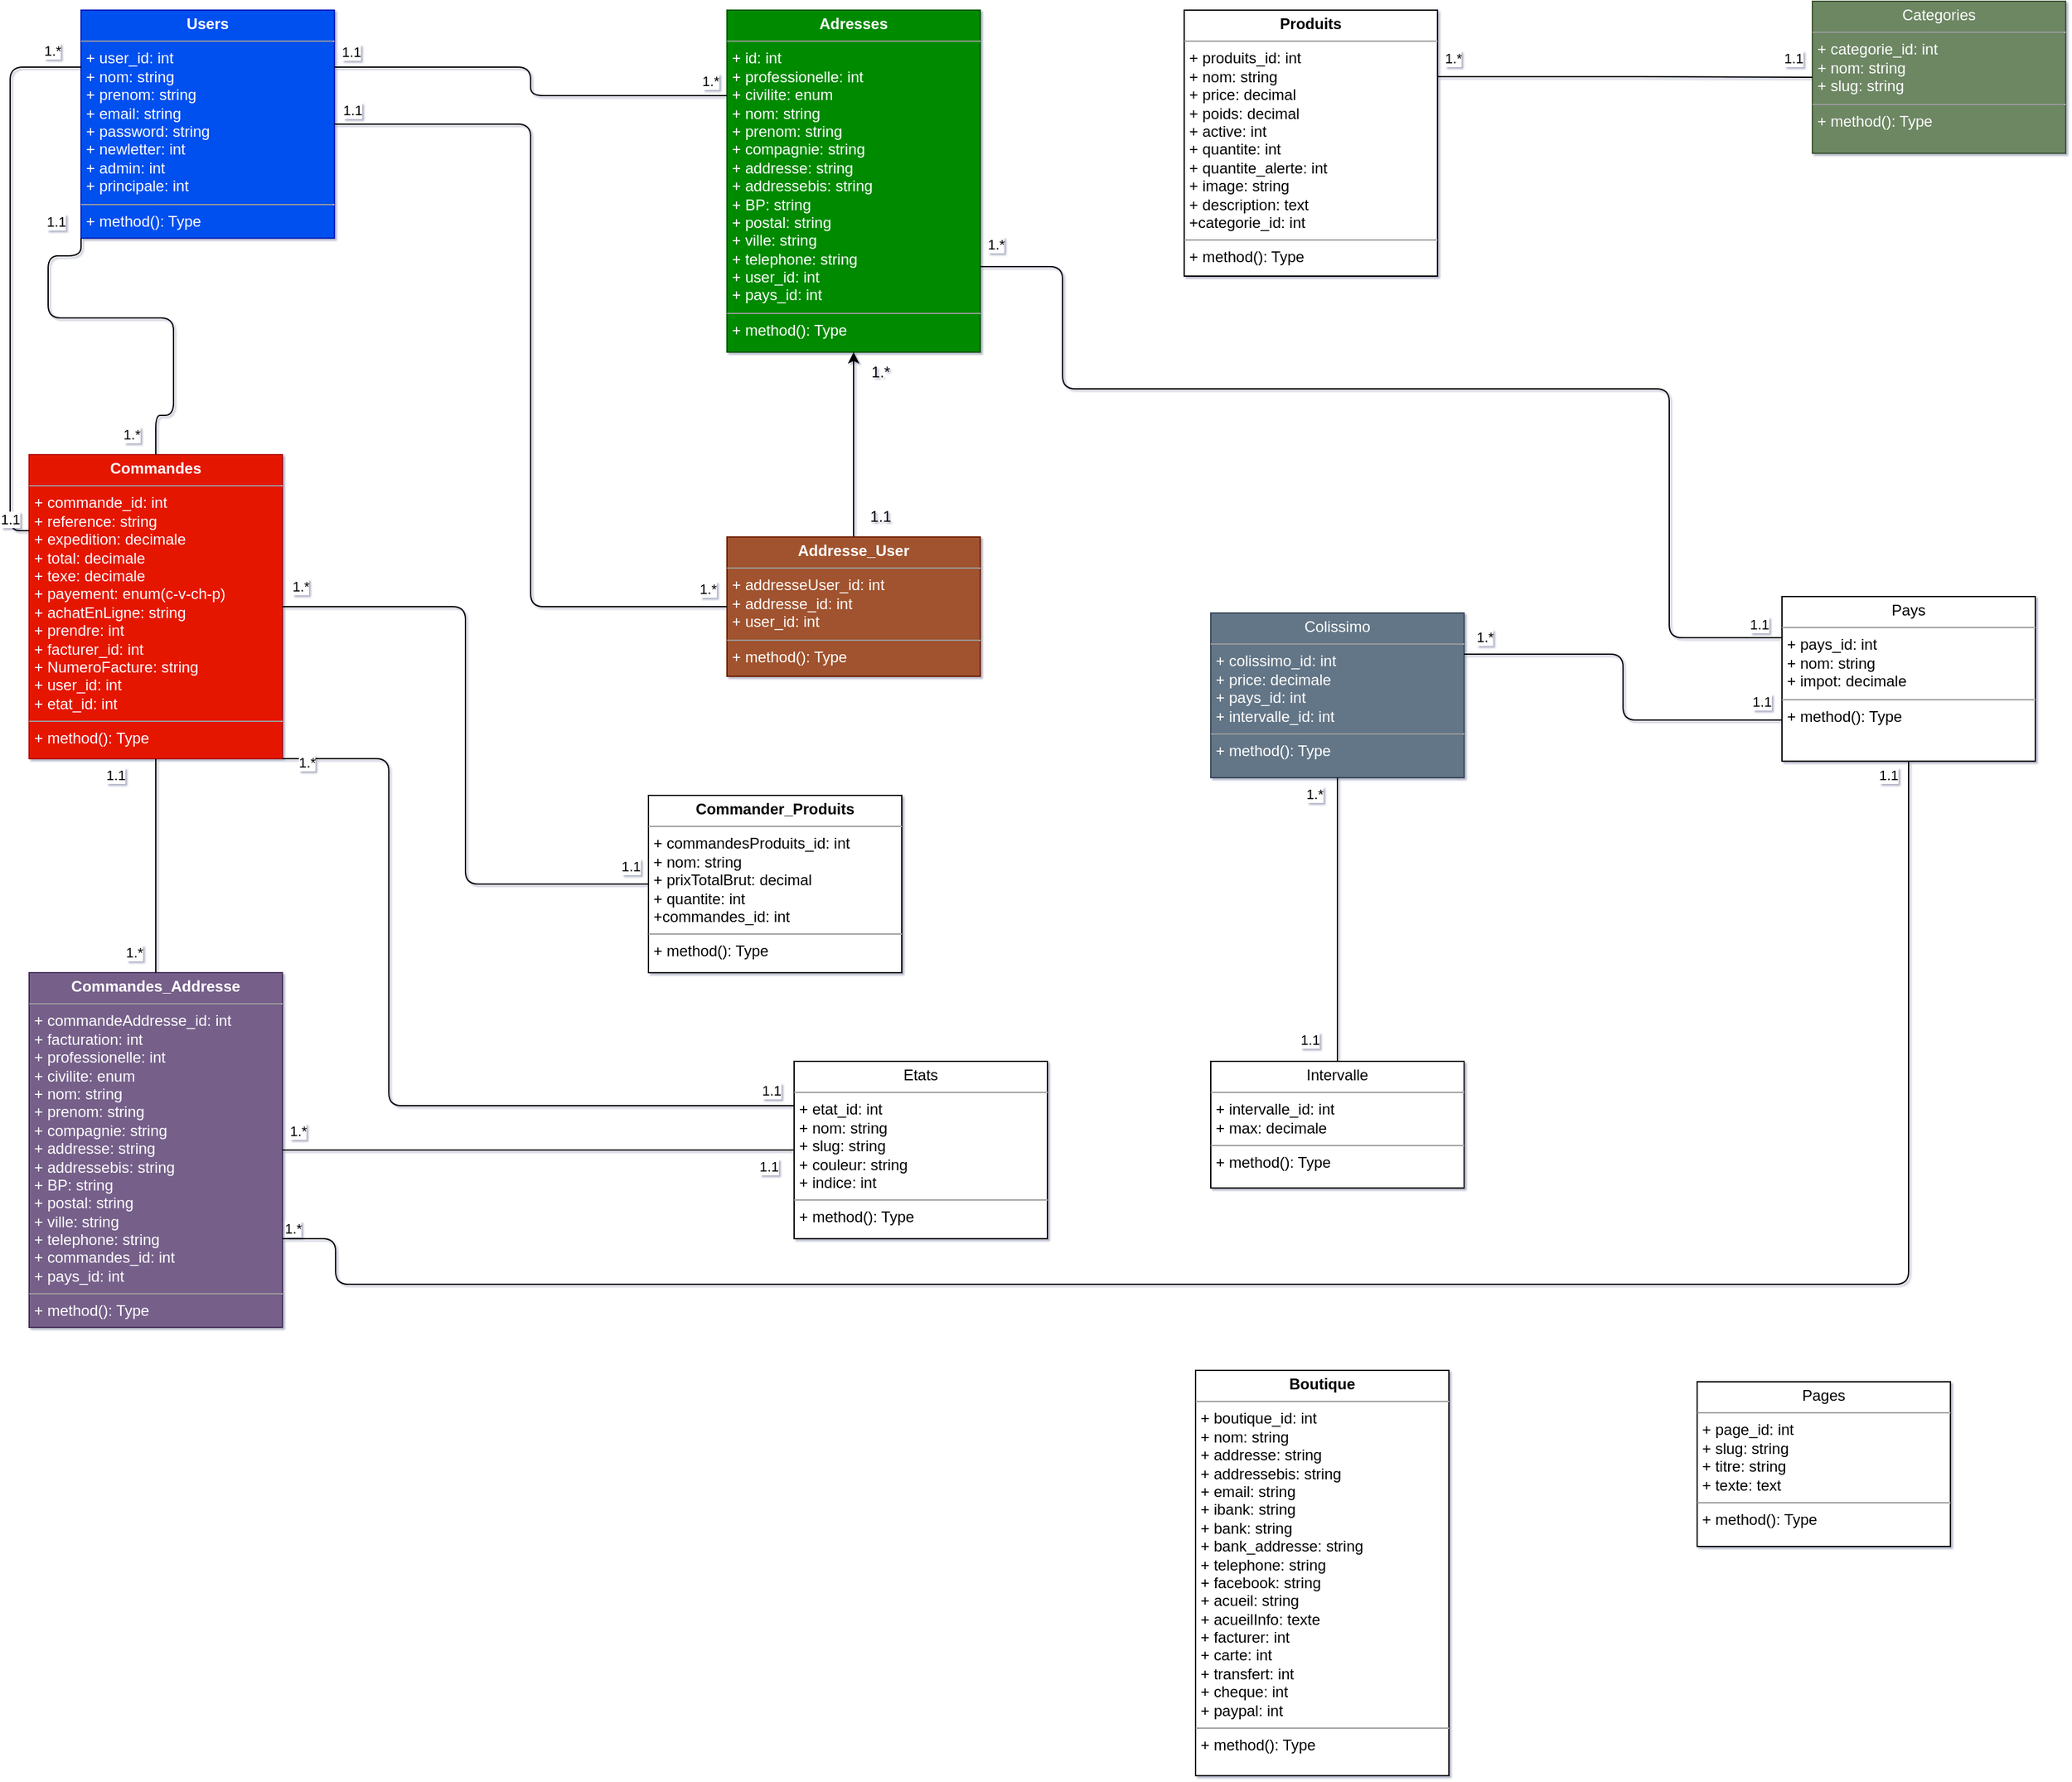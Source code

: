 <mxfile>
    <diagram id="d6qFJWK8fKcv0Q9hhZ2L" name="Page-1">
        <mxGraphModel dx="2594" dy="652" grid="0" gridSize="10" guides="1" tooltips="1" connect="1" arrows="1" fold="1" page="1" pageScale="1" pageWidth="850" pageHeight="1100" background="none" math="0" shadow="1">
            <root>
                <mxCell id="0"/>
                <mxCell id="1" parent="0"/>
                <mxCell id="2" value="&lt;p style=&quot;margin: 0px ; margin-top: 4px ; text-align: center&quot;&gt;&lt;b&gt;Users&lt;/b&gt;&lt;/p&gt;&lt;hr size=&quot;1&quot;&gt;&lt;p style=&quot;margin: 0px ; margin-left: 4px&quot;&gt;+ user_id: int&lt;/p&gt;&lt;p style=&quot;margin: 0px ; margin-left: 4px&quot;&gt;+ nom: string&lt;/p&gt;&lt;p style=&quot;margin: 0px ; margin-left: 4px&quot;&gt;+ prenom: string&lt;/p&gt;&lt;p style=&quot;margin: 0px ; margin-left: 4px&quot;&gt;+ email: string&lt;/p&gt;&lt;p style=&quot;margin: 0px ; margin-left: 4px&quot;&gt;+ password: string&lt;/p&gt;&lt;p style=&quot;margin: 0px ; margin-left: 4px&quot;&gt;+ newletter: int&lt;/p&gt;&lt;p style=&quot;margin: 0px ; margin-left: 4px&quot;&gt;+ admin: int&lt;/p&gt;&lt;p style=&quot;margin: 0px ; margin-left: 4px&quot;&gt;+ principale: int&amp;nbsp;&lt;/p&gt;&lt;hr size=&quot;1&quot;&gt;&lt;p style=&quot;margin: 0px ; margin-left: 4px&quot;&gt;+ method(): Type&lt;/p&gt;" style="verticalAlign=top;align=left;overflow=fill;fontSize=12;fontFamily=Helvetica;html=1;fillColor=#0050ef;fontColor=#ffffff;strokeColor=#001DBC;" vertex="1" parent="1">
                    <mxGeometry x="-778" y="50" width="200" height="180" as="geometry"/>
                </mxCell>
                <mxCell id="3" value="&lt;p style=&quot;margin: 0px ; margin-top: 4px ; text-align: center&quot;&gt;Intervalle&lt;/p&gt;&lt;hr size=&quot;1&quot;&gt;&lt;p style=&quot;margin: 0px ; margin-left: 4px&quot;&gt;+ intervalle_id: int&lt;/p&gt;&lt;p style=&quot;margin: 0px ; margin-left: 4px&quot;&gt;+ max: decimale&lt;/p&gt;&lt;hr size=&quot;1&quot;&gt;&lt;p style=&quot;margin: 0px ; margin-left: 4px&quot;&gt;+ method(): Type&lt;/p&gt;" style="verticalAlign=top;align=left;overflow=fill;fontSize=12;fontFamily=Helvetica;html=1;" vertex="1" parent="1">
                    <mxGeometry x="114" y="880" width="200" height="100" as="geometry"/>
                </mxCell>
                <mxCell id="4" value="&lt;p style=&quot;margin: 0px ; margin-top: 4px ; text-align: center&quot;&gt;&lt;b&gt;Adresses&lt;/b&gt;&lt;/p&gt;&lt;hr size=&quot;1&quot;&gt;&lt;p style=&quot;margin: 0px ; margin-left: 4px&quot;&gt;+ id: int&lt;/p&gt;&lt;p style=&quot;margin: 0px ; margin-left: 4px&quot;&gt;+ professionelle: int&lt;/p&gt;&lt;p style=&quot;margin: 0px ; margin-left: 4px&quot;&gt;+ civilite: enum&lt;/p&gt;&lt;p style=&quot;margin: 0px ; margin-left: 4px&quot;&gt;+ nom: string&lt;/p&gt;&lt;p style=&quot;margin: 0px ; margin-left: 4px&quot;&gt;+ prenom: string&lt;/p&gt;&lt;p style=&quot;margin: 0px ; margin-left: 4px&quot;&gt;+ compagnie: string&lt;/p&gt;&lt;p style=&quot;margin: 0px ; margin-left: 4px&quot;&gt;+ addresse: string&lt;/p&gt;&lt;p style=&quot;margin: 0px 0px 0px 4px&quot;&gt;+ addressebis: string&lt;/p&gt;&lt;p style=&quot;margin: 0px ; margin-left: 4px&quot;&gt;+ BP: string&lt;/p&gt;&lt;p style=&quot;margin: 0px ; margin-left: 4px&quot;&gt;+ postal: string&lt;/p&gt;&lt;p style=&quot;margin: 0px ; margin-left: 4px&quot;&gt;+ ville: string&lt;/p&gt;&lt;p style=&quot;margin: 0px ; margin-left: 4px&quot;&gt;+ telephone: string&lt;/p&gt;&lt;p style=&quot;margin: 0px ; margin-left: 4px&quot;&gt;+ user_id: int&lt;/p&gt;&lt;p style=&quot;margin: 0px ; margin-left: 4px&quot;&gt;+ pays_id: int&lt;/p&gt;&lt;hr size=&quot;1&quot;&gt;&lt;p style=&quot;margin: 0px ; margin-left: 4px&quot;&gt;+ method(): Type&lt;/p&gt;" style="verticalAlign=top;align=left;overflow=fill;fontSize=12;fontFamily=Helvetica;html=1;fillColor=#008a00;fontColor=#ffffff;strokeColor=#005700;" vertex="1" parent="1">
                    <mxGeometry x="-268" y="50" width="200" height="270" as="geometry"/>
                </mxCell>
                <mxCell id="5" value="&lt;p style=&quot;margin: 0px ; margin-top: 4px ; text-align: center&quot;&gt;&lt;b&gt;Produits&lt;/b&gt;&lt;/p&gt;&lt;hr size=&quot;1&quot;&gt;&lt;p style=&quot;margin: 0px ; margin-left: 4px&quot;&gt;+ produits_id: int&lt;/p&gt;&lt;p style=&quot;margin: 0px ; margin-left: 4px&quot;&gt;+ nom: string&lt;/p&gt;&lt;p style=&quot;margin: 0px ; margin-left: 4px&quot;&gt;+ price: decimal&lt;/p&gt;&lt;p style=&quot;margin: 0px ; margin-left: 4px&quot;&gt;+ poids: decimal&lt;/p&gt;&lt;p style=&quot;margin: 0px ; margin-left: 4px&quot;&gt;+ active: int&lt;/p&gt;&lt;p style=&quot;margin: 0px ; margin-left: 4px&quot;&gt;+ quantite: int&lt;/p&gt;&lt;p style=&quot;margin: 0px ; margin-left: 4px&quot;&gt;+ quantite_alerte: int&lt;/p&gt;&lt;p style=&quot;margin: 0px ; margin-left: 4px&quot;&gt;+ image: string&lt;/p&gt;&lt;p style=&quot;margin: 0px ; margin-left: 4px&quot;&gt;+ description: text&lt;/p&gt;&lt;p style=&quot;margin: 0px ; margin-left: 4px&quot;&gt;+categorie_id: int&lt;/p&gt;&lt;hr size=&quot;1&quot;&gt;&lt;p style=&quot;margin: 0px ; margin-left: 4px&quot;&gt;+ method(): Type&lt;/p&gt;" style="verticalAlign=top;align=left;overflow=fill;fontSize=12;fontFamily=Helvetica;html=1;" vertex="1" parent="1">
                    <mxGeometry x="93" y="50" width="200" height="210" as="geometry"/>
                </mxCell>
                <mxCell id="6" value="&lt;p style=&quot;margin: 0px ; margin-top: 4px ; text-align: center&quot;&gt;&lt;b&gt;Commandes&lt;/b&gt;&lt;/p&gt;&lt;hr size=&quot;1&quot;&gt;&lt;p style=&quot;margin: 0px ; margin-left: 4px&quot;&gt;+ commande_id: int&lt;/p&gt;&lt;p style=&quot;margin: 0px ; margin-left: 4px&quot;&gt;+ reference: string&lt;/p&gt;&lt;p style=&quot;margin: 0px ; margin-left: 4px&quot;&gt;+ expedition: decimale&lt;/p&gt;&lt;p style=&quot;margin: 0px ; margin-left: 4px&quot;&gt;+ total: decimale&lt;/p&gt;&lt;p style=&quot;margin: 0px ; margin-left: 4px&quot;&gt;+ texe: decimale&lt;/p&gt;&lt;p style=&quot;margin: 0px ; margin-left: 4px&quot;&gt;+ payement: enum(c-v-ch-p)&lt;/p&gt;&lt;p style=&quot;margin: 0px 0px 0px 4px&quot;&gt;+ achatEnLigne: string&lt;/p&gt;&lt;p style=&quot;margin: 0px ; margin-left: 4px&quot;&gt;+ prendre: int&lt;/p&gt;&lt;p style=&quot;margin: 0px ; margin-left: 4px&quot;&gt;+ facturer_id: int&lt;/p&gt;&lt;p style=&quot;margin: 0px ; margin-left: 4px&quot;&gt;+ NumeroFacture: string&lt;/p&gt;&lt;p style=&quot;margin: 0px ; margin-left: 4px&quot;&gt;+ user_id: int&lt;/p&gt;&lt;p style=&quot;margin: 0px ; margin-left: 4px&quot;&gt;+ etat_id: int&lt;/p&gt;&lt;hr size=&quot;1&quot;&gt;&lt;p style=&quot;margin: 0px ; margin-left: 4px&quot;&gt;+ method(): Type&lt;/p&gt;" style="verticalAlign=top;align=left;overflow=fill;fontSize=12;fontFamily=Helvetica;html=1;fillColor=#e51400;fontColor=#ffffff;strokeColor=#B20000;" vertex="1" parent="1">
                    <mxGeometry x="-819" y="401" width="200" height="240" as="geometry"/>
                </mxCell>
                <mxCell id="7" value="&lt;p style=&quot;margin: 0px ; margin-top: 4px ; text-align: center&quot;&gt;Etats&lt;/p&gt;&lt;hr size=&quot;1&quot;&gt;&lt;p style=&quot;margin: 0px ; margin-left: 4px&quot;&gt;+ etat_id: int&lt;/p&gt;&lt;p style=&quot;margin: 0px ; margin-left: 4px&quot;&gt;+ nom: string&lt;/p&gt;&lt;p style=&quot;margin: 0px ; margin-left: 4px&quot;&gt;+ slug: string&lt;/p&gt;&lt;p style=&quot;margin: 0px ; margin-left: 4px&quot;&gt;+ couleur: string&lt;/p&gt;&lt;p style=&quot;margin: 0px ; margin-left: 4px&quot;&gt;+ indice: int&lt;/p&gt;&lt;hr size=&quot;1&quot;&gt;&lt;p style=&quot;margin: 0px ; margin-left: 4px&quot;&gt;+ method(): Type&lt;/p&gt;" style="verticalAlign=top;align=left;overflow=fill;fontSize=12;fontFamily=Helvetica;html=1;" vertex="1" parent="1">
                    <mxGeometry x="-215" y="880" width="200" height="140" as="geometry"/>
                </mxCell>
                <mxCell id="8" value="&lt;p style=&quot;margin: 0px ; margin-top: 4px ; text-align: center&quot;&gt;Colissimo&lt;/p&gt;&lt;hr size=&quot;1&quot;&gt;&lt;p style=&quot;margin: 0px ; margin-left: 4px&quot;&gt;+ colissimo_id: int&lt;/p&gt;&lt;p style=&quot;margin: 0px ; margin-left: 4px&quot;&gt;+ price: decimale&lt;/p&gt;&lt;p style=&quot;margin: 0px ; margin-left: 4px&quot;&gt;+ pays_id: int&lt;/p&gt;&lt;p style=&quot;margin: 0px ; margin-left: 4px&quot;&gt;+ intervalle_id: int&lt;/p&gt;&lt;hr size=&quot;1&quot;&gt;&lt;p style=&quot;margin: 0px ; margin-left: 4px&quot;&gt;+ method(): Type&lt;/p&gt;" style="verticalAlign=top;align=left;overflow=fill;fontSize=12;fontFamily=Helvetica;html=1;fillColor=#647687;fontColor=#ffffff;strokeColor=#314354;" vertex="1" parent="1">
                    <mxGeometry x="114" y="526" width="200" height="130" as="geometry"/>
                </mxCell>
                <mxCell id="9" value="&lt;p style=&quot;margin: 0px ; margin-top: 4px ; text-align: center&quot;&gt;Pays&lt;/p&gt;&lt;hr size=&quot;1&quot;&gt;&lt;p style=&quot;margin: 0px ; margin-left: 4px&quot;&gt;+ pays_id: int&lt;/p&gt;&lt;p style=&quot;margin: 0px ; margin-left: 4px&quot;&gt;+ nom: string&lt;/p&gt;&lt;p style=&quot;margin: 0px ; margin-left: 4px&quot;&gt;+ impot: decimale&lt;/p&gt;&lt;hr size=&quot;1&quot;&gt;&lt;p style=&quot;margin: 0px ; margin-left: 4px&quot;&gt;+ method(): Type&lt;/p&gt;" style="verticalAlign=top;align=left;overflow=fill;fontSize=12;fontFamily=Helvetica;html=1;" vertex="1" parent="1">
                    <mxGeometry x="565" y="513" width="200" height="130" as="geometry"/>
                </mxCell>
                <mxCell id="10" value="&lt;p style=&quot;margin: 0px ; margin-top: 4px ; text-align: center&quot;&gt;Categories&lt;/p&gt;&lt;hr size=&quot;1&quot;&gt;&lt;p style=&quot;margin: 0px ; margin-left: 4px&quot;&gt;+ categorie_id: int&lt;/p&gt;&lt;p style=&quot;margin: 0px ; margin-left: 4px&quot;&gt;+ nom: string&lt;/p&gt;&lt;p style=&quot;margin: 0px ; margin-left: 4px&quot;&gt;+ slug: string&lt;/p&gt;&lt;hr size=&quot;1&quot;&gt;&lt;p style=&quot;margin: 0px ; margin-left: 4px&quot;&gt;+ method(): Type&lt;/p&gt;" style="verticalAlign=top;align=left;overflow=fill;fontSize=12;fontFamily=Helvetica;html=1;fillColor=#6d8764;fontColor=#ffffff;strokeColor=#3A5431;" vertex="1" parent="1">
                    <mxGeometry x="589" y="43" width="200" height="120" as="geometry"/>
                </mxCell>
                <mxCell id="11" value="&lt;p style=&quot;margin: 0px ; margin-top: 4px ; text-align: center&quot;&gt;&lt;b&gt;Commander_Produits&lt;/b&gt;&lt;/p&gt;&lt;hr size=&quot;1&quot;&gt;&lt;p style=&quot;margin: 0px ; margin-left: 4px&quot;&gt;+ commandesProduits_id: int&lt;/p&gt;&lt;p style=&quot;margin: 0px ; margin-left: 4px&quot;&gt;+ nom: string&lt;/p&gt;&lt;p style=&quot;margin: 0px ; margin-left: 4px&quot;&gt;+ prixTotalBrut: decimal&lt;/p&gt;&lt;p style=&quot;margin: 0px ; margin-left: 4px&quot;&gt;+ quantite: int&lt;/p&gt;&lt;p style=&quot;margin: 0px ; margin-left: 4px&quot;&gt;+commandes_id: int&lt;/p&gt;&lt;hr size=&quot;1&quot;&gt;&lt;p style=&quot;margin: 0px ; margin-left: 4px&quot;&gt;+ method(): Type&lt;/p&gt;" style="verticalAlign=top;align=left;overflow=fill;fontSize=12;fontFamily=Helvetica;html=1;" vertex="1" parent="1">
                    <mxGeometry x="-330" y="670" width="200" height="140" as="geometry"/>
                </mxCell>
                <mxCell id="41" style="edgeStyle=none;html=1;exitX=0.5;exitY=0;exitDx=0;exitDy=0;entryX=0.5;entryY=1;entryDx=0;entryDy=0;" edge="1" parent="1" source="12" target="4">
                    <mxGeometry relative="1" as="geometry"/>
                </mxCell>
                <mxCell id="12" value="&lt;p style=&quot;margin: 0px ; margin-top: 4px ; text-align: center&quot;&gt;&lt;b&gt;Addresse_User&lt;/b&gt;&lt;/p&gt;&lt;hr size=&quot;1&quot;&gt;&lt;p style=&quot;margin: 0px ; margin-left: 4px&quot;&gt;+ addresseUser_id: int&lt;/p&gt;&lt;p style=&quot;margin: 0px ; margin-left: 4px&quot;&gt;+ addresse_id: int&lt;/p&gt;&lt;p style=&quot;margin: 0px ; margin-left: 4px&quot;&gt;+ user_id: int&lt;/p&gt;&lt;hr size=&quot;1&quot;&gt;&lt;p style=&quot;margin: 0px ; margin-left: 4px&quot;&gt;+ method(): Type&lt;/p&gt;" style="verticalAlign=top;align=left;overflow=fill;fontSize=12;fontFamily=Helvetica;html=1;fillColor=#a0522d;fontColor=#ffffff;strokeColor=#6D1F00;" vertex="1" parent="1">
                    <mxGeometry x="-268" y="466" width="200" height="110" as="geometry"/>
                </mxCell>
                <mxCell id="15" value="&lt;p style=&quot;margin: 0px ; margin-top: 4px ; text-align: center&quot;&gt;Pages&lt;/p&gt;&lt;hr size=&quot;1&quot;&gt;&lt;p style=&quot;margin: 0px ; margin-left: 4px&quot;&gt;+ page_id: int&lt;/p&gt;&lt;p style=&quot;margin: 0px ; margin-left: 4px&quot;&gt;+ slug: string&lt;/p&gt;&lt;p style=&quot;margin: 0px ; margin-left: 4px&quot;&gt;+ titre: string&lt;/p&gt;&lt;p style=&quot;margin: 0px ; margin-left: 4px&quot;&gt;+ texte: text&lt;/p&gt;&lt;hr size=&quot;1&quot;&gt;&lt;p style=&quot;margin: 0px ; margin-left: 4px&quot;&gt;+ method(): Type&lt;/p&gt;" style="verticalAlign=top;align=left;overflow=fill;fontSize=12;fontFamily=Helvetica;html=1;" vertex="1" parent="1">
                    <mxGeometry x="498" y="1133" width="200" height="130" as="geometry"/>
                </mxCell>
                <mxCell id="16" value="&lt;p style=&quot;margin: 0px ; margin-top: 4px ; text-align: center&quot;&gt;&lt;b&gt;Commandes_Addresse&lt;/b&gt;&lt;/p&gt;&lt;hr size=&quot;1&quot;&gt;&lt;p style=&quot;margin: 0px ; margin-left: 4px&quot;&gt;+ commandeAddresse_id: int&lt;/p&gt;&lt;p style=&quot;margin: 0px ; margin-left: 4px&quot;&gt;+ facturation: int&lt;/p&gt;&lt;p style=&quot;margin: 0px ; margin-left: 4px&quot;&gt;+ professionelle: int&lt;/p&gt;&lt;p style=&quot;margin: 0px ; margin-left: 4px&quot;&gt;+ civilite: enum&lt;/p&gt;&lt;p style=&quot;margin: 0px ; margin-left: 4px&quot;&gt;+ nom: string&lt;/p&gt;&lt;p style=&quot;margin: 0px ; margin-left: 4px&quot;&gt;+ prenom: string&lt;/p&gt;&lt;p style=&quot;margin: 0px ; margin-left: 4px&quot;&gt;+ compagnie: string&lt;/p&gt;&lt;p style=&quot;margin: 0px ; margin-left: 4px&quot;&gt;+ addresse: string&lt;/p&gt;&lt;p style=&quot;margin: 0px 0px 0px 4px&quot;&gt;+ addressebis: string&lt;/p&gt;&lt;p style=&quot;margin: 0px ; margin-left: 4px&quot;&gt;+ BP: string&lt;/p&gt;&lt;p style=&quot;margin: 0px ; margin-left: 4px&quot;&gt;+ postal: string&lt;/p&gt;&lt;p style=&quot;margin: 0px ; margin-left: 4px&quot;&gt;+ ville: string&lt;/p&gt;&lt;p style=&quot;margin: 0px ; margin-left: 4px&quot;&gt;+ telephone: string&lt;/p&gt;&lt;p style=&quot;margin: 0px ; margin-left: 4px&quot;&gt;+ commandes_id: int&lt;/p&gt;&lt;p style=&quot;margin: 0px ; margin-left: 4px&quot;&gt;+ pays_id: int&lt;/p&gt;&lt;hr size=&quot;1&quot;&gt;&lt;p style=&quot;margin: 0px ; margin-left: 4px&quot;&gt;+ method(): Type&lt;/p&gt;" style="verticalAlign=top;align=left;overflow=fill;fontSize=12;fontFamily=Helvetica;html=1;fillColor=#76608a;strokeColor=#432D57;fontColor=#ffffff;" vertex="1" parent="1">
                    <mxGeometry x="-819" y="810" width="200" height="280" as="geometry"/>
                </mxCell>
                <mxCell id="17" value="&lt;p style=&quot;margin: 0px ; margin-top: 4px ; text-align: center&quot;&gt;&lt;b&gt;Boutique&lt;/b&gt;&lt;/p&gt;&lt;hr size=&quot;1&quot;&gt;&lt;p style=&quot;margin: 0px ; margin-left: 4px&quot;&gt;+ boutique_id: int&lt;/p&gt;&lt;p style=&quot;margin: 0px ; margin-left: 4px&quot;&gt;+ nom: string&lt;/p&gt;&lt;p style=&quot;margin: 0px ; margin-left: 4px&quot;&gt;+ addresse: string&lt;/p&gt;&lt;p style=&quot;margin: 0px 0px 0px 4px&quot;&gt;+ addressebis: string&lt;/p&gt;&lt;p style=&quot;margin: 0px ; margin-left: 4px&quot;&gt;+ email: string&lt;/p&gt;&lt;p style=&quot;margin: 0px ; margin-left: 4px&quot;&gt;+ ibank: string&lt;/p&gt;&lt;p style=&quot;margin: 0px ; margin-left: 4px&quot;&gt;+ bank: string&lt;/p&gt;&lt;p style=&quot;margin: 0px ; margin-left: 4px&quot;&gt;+ bank_addresse: string&lt;/p&gt;&lt;p style=&quot;margin: 0px ; margin-left: 4px&quot;&gt;+ telephone: string&lt;/p&gt;&lt;p style=&quot;margin: 0px ; margin-left: 4px&quot;&gt;+ facebook: string&lt;/p&gt;&lt;p style=&quot;margin: 0px ; margin-left: 4px&quot;&gt;&lt;span&gt;+ acueil: string&lt;/span&gt;&lt;/p&gt;&lt;p style=&quot;margin: 0px ; margin-left: 4px&quot;&gt;&lt;span&gt;+ acueilInfo: texte&lt;/span&gt;&lt;/p&gt;&lt;p style=&quot;margin: 0px ; margin-left: 4px&quot;&gt;&lt;span&gt;+ facturer: int&lt;/span&gt;&lt;/p&gt;&lt;p style=&quot;margin: 0px ; margin-left: 4px&quot;&gt;&lt;span&gt;+ carte: int&lt;/span&gt;&lt;/p&gt;&lt;p style=&quot;margin: 0px ; margin-left: 4px&quot;&gt;&lt;span&gt;+ transfert: int&lt;/span&gt;&lt;/p&gt;&lt;p style=&quot;margin: 0px ; margin-left: 4px&quot;&gt;&lt;span&gt;+ cheque: int&lt;/span&gt;&lt;/p&gt;&lt;p style=&quot;margin: 0px ; margin-left: 4px&quot;&gt;&lt;span&gt;+ paypal: int&lt;/span&gt;&lt;/p&gt;&lt;hr size=&quot;1&quot;&gt;&lt;p style=&quot;margin: 0px ; margin-left: 4px&quot;&gt;+ method(): Type&lt;/p&gt;" style="verticalAlign=top;align=left;overflow=fill;fontSize=12;fontFamily=Helvetica;html=1;" vertex="1" parent="1">
                    <mxGeometry x="102" y="1124" width="200" height="320" as="geometry"/>
                </mxCell>
                <mxCell id="19" value="" style="endArrow=none;html=1;edgeStyle=orthogonalEdgeStyle;entryX=0.5;entryY=0;entryDx=0;entryDy=0;exitX=0;exitY=1;exitDx=0;exitDy=0;" edge="1" parent="1" source="2" target="6">
                    <mxGeometry relative="1" as="geometry">
                        <mxPoint x="-795" y="244" as="sourcePoint"/>
                        <mxPoint x="-598" y="293" as="targetPoint"/>
                        <Array as="points">
                            <mxPoint x="-778" y="244"/>
                            <mxPoint x="-804" y="244"/>
                            <mxPoint x="-804" y="293"/>
                            <mxPoint x="-705" y="293"/>
                            <mxPoint x="-705" y="370"/>
                            <mxPoint x="-719" y="370"/>
                        </Array>
                    </mxGeometry>
                </mxCell>
                <mxCell id="20" value="1.1" style="edgeLabel;resizable=0;html=1;align=left;verticalAlign=bottom;" connectable="0" vertex="1" parent="19">
                    <mxGeometry x="-1" relative="1" as="geometry">
                        <mxPoint x="-29" y="-4" as="offset"/>
                    </mxGeometry>
                </mxCell>
                <mxCell id="21" value="1.*" style="edgeLabel;resizable=0;html=1;align=right;verticalAlign=bottom;" connectable="0" vertex="1" parent="19">
                    <mxGeometry x="1" relative="1" as="geometry">
                        <mxPoint x="-12" y="-8" as="offset"/>
                    </mxGeometry>
                </mxCell>
                <mxCell id="22" value="" style="endArrow=none;html=1;edgeStyle=orthogonalEdgeStyle;exitX=1;exitY=0.25;exitDx=0;exitDy=0;entryX=0;entryY=0.25;entryDx=0;entryDy=0;" edge="1" parent="1" source="2" target="4">
                    <mxGeometry relative="1" as="geometry">
                        <mxPoint x="-516" y="87" as="sourcePoint"/>
                        <mxPoint x="-356" y="87" as="targetPoint"/>
                    </mxGeometry>
                </mxCell>
                <mxCell id="23" value="1.1" style="edgeLabel;resizable=0;html=1;align=left;verticalAlign=bottom;" connectable="0" vertex="1" parent="22">
                    <mxGeometry x="-1" relative="1" as="geometry">
                        <mxPoint x="4" y="-4" as="offset"/>
                    </mxGeometry>
                </mxCell>
                <mxCell id="24" value="1.*" style="edgeLabel;resizable=0;html=1;align=right;verticalAlign=bottom;" connectable="0" vertex="1" parent="22">
                    <mxGeometry x="1" relative="1" as="geometry">
                        <mxPoint x="-6" y="-3" as="offset"/>
                    </mxGeometry>
                </mxCell>
                <mxCell id="26" value="" style="endArrow=none;html=1;edgeStyle=orthogonalEdgeStyle;exitX=1;exitY=0.5;exitDx=0;exitDy=0;entryX=0;entryY=0.5;entryDx=0;entryDy=0;" edge="1" parent="1" source="2" target="12">
                    <mxGeometry relative="1" as="geometry">
                        <mxPoint x="-462" y="353" as="sourcePoint"/>
                        <mxPoint x="-302" y="353" as="targetPoint"/>
                    </mxGeometry>
                </mxCell>
                <mxCell id="27" value="1.1" style="edgeLabel;resizable=0;html=1;align=left;verticalAlign=bottom;" connectable="0" vertex="1" parent="26">
                    <mxGeometry x="-1" relative="1" as="geometry">
                        <mxPoint x="5" y="-3" as="offset"/>
                    </mxGeometry>
                </mxCell>
                <mxCell id="28" value="1.*" style="edgeLabel;resizable=0;html=1;align=right;verticalAlign=bottom;" connectable="0" vertex="1" parent="26">
                    <mxGeometry x="1" relative="1" as="geometry">
                        <mxPoint x="-8" y="-6" as="offset"/>
                    </mxGeometry>
                </mxCell>
                <mxCell id="30" value="" style="endArrow=none;html=1;edgeStyle=orthogonalEdgeStyle;exitX=1;exitY=1;exitDx=0;exitDy=0;entryX=0;entryY=0.25;entryDx=0;entryDy=0;" edge="1" parent="1" source="6" target="7">
                    <mxGeometry relative="1" as="geometry">
                        <mxPoint x="-313" y="601" as="sourcePoint"/>
                        <mxPoint x="-153" y="601" as="targetPoint"/>
                        <Array as="points">
                            <mxPoint x="-535" y="641"/>
                            <mxPoint x="-535" y="915"/>
                        </Array>
                    </mxGeometry>
                </mxCell>
                <mxCell id="31" value="1.*" style="edgeLabel;resizable=0;html=1;align=left;verticalAlign=bottom;" connectable="0" vertex="1" parent="30">
                    <mxGeometry x="-1" relative="1" as="geometry">
                        <mxPoint x="11" y="11" as="offset"/>
                    </mxGeometry>
                </mxCell>
                <mxCell id="32" value="1.1" style="edgeLabel;resizable=0;html=1;align=right;verticalAlign=bottom;" connectable="0" vertex="1" parent="30">
                    <mxGeometry x="1" relative="1" as="geometry">
                        <mxPoint x="-10" y="-4" as="offset"/>
                    </mxGeometry>
                </mxCell>
                <mxCell id="33" value="" style="endArrow=none;html=1;edgeStyle=orthogonalEdgeStyle;exitX=0;exitY=0.25;exitDx=0;exitDy=0;entryX=0;entryY=0.25;entryDx=0;entryDy=0;" edge="1" parent="1" source="2" target="6">
                    <mxGeometry relative="1" as="geometry">
                        <mxPoint x="-812" y="352" as="sourcePoint"/>
                        <mxPoint x="-652" y="352" as="targetPoint"/>
                        <Array as="points">
                            <mxPoint x="-834" y="95"/>
                            <mxPoint x="-834" y="461"/>
                        </Array>
                    </mxGeometry>
                </mxCell>
                <mxCell id="34" value="1.*" style="edgeLabel;resizable=0;html=1;align=left;verticalAlign=bottom;" connectable="0" vertex="1" parent="33">
                    <mxGeometry x="-1" relative="1" as="geometry">
                        <mxPoint x="-31" y="-5" as="offset"/>
                    </mxGeometry>
                </mxCell>
                <mxCell id="35" value="1.1" style="edgeLabel;resizable=0;html=1;align=right;verticalAlign=bottom;" connectable="0" vertex="1" parent="33">
                    <mxGeometry x="1" relative="1" as="geometry">
                        <mxPoint x="-7" y="-1" as="offset"/>
                    </mxGeometry>
                </mxCell>
                <mxCell id="38" value="" style="endArrow=none;html=1;edgeStyle=orthogonalEdgeStyle;exitX=1;exitY=0.25;exitDx=0;exitDy=0;" edge="1" parent="1" source="5" target="10">
                    <mxGeometry relative="1" as="geometry">
                        <mxPoint x="349" y="146" as="sourcePoint"/>
                        <mxPoint x="509" y="146" as="targetPoint"/>
                    </mxGeometry>
                </mxCell>
                <mxCell id="39" value="1.*" style="edgeLabel;resizable=0;html=1;align=left;verticalAlign=bottom;" connectable="0" vertex="1" parent="38">
                    <mxGeometry x="-1" relative="1" as="geometry">
                        <mxPoint x="4" y="-6" as="offset"/>
                    </mxGeometry>
                </mxCell>
                <mxCell id="40" value="1.1" style="edgeLabel;resizable=0;html=1;align=right;verticalAlign=bottom;" connectable="0" vertex="1" parent="38">
                    <mxGeometry x="1" relative="1" as="geometry">
                        <mxPoint x="-7" y="-7" as="offset"/>
                    </mxGeometry>
                </mxCell>
                <mxCell id="42" value="1.*" style="text;html=1;align=center;verticalAlign=middle;resizable=0;points=[];autosize=1;strokeColor=none;fillColor=none;" vertex="1" parent="1">
                    <mxGeometry x="-160" y="327" width="25" height="18" as="geometry"/>
                </mxCell>
                <mxCell id="43" value="1.1" style="text;html=1;align=center;verticalAlign=middle;resizable=0;points=[];autosize=1;strokeColor=none;fillColor=none;" vertex="1" parent="1">
                    <mxGeometry x="-161" y="441" width="28" height="18" as="geometry"/>
                </mxCell>
                <mxCell id="44" value="" style="endArrow=none;html=1;edgeStyle=orthogonalEdgeStyle;exitX=1;exitY=0.25;exitDx=0;exitDy=0;entryX=0;entryY=0.75;entryDx=0;entryDy=0;" edge="1" parent="1" source="8" target="9">
                    <mxGeometry relative="1" as="geometry">
                        <mxPoint x="356" y="585" as="sourcePoint"/>
                        <mxPoint x="516" y="585" as="targetPoint"/>
                    </mxGeometry>
                </mxCell>
                <mxCell id="45" value="1.*" style="edgeLabel;resizable=0;html=1;align=left;verticalAlign=bottom;" connectable="0" vertex="1" parent="44">
                    <mxGeometry x="-1" relative="1" as="geometry">
                        <mxPoint x="8" y="-5" as="offset"/>
                    </mxGeometry>
                </mxCell>
                <mxCell id="46" value="1.1" style="edgeLabel;resizable=0;html=1;align=right;verticalAlign=bottom;" connectable="0" vertex="1" parent="44">
                    <mxGeometry x="1" relative="1" as="geometry">
                        <mxPoint x="-8" y="-6" as="offset"/>
                    </mxGeometry>
                </mxCell>
                <mxCell id="47" value="" style="endArrow=none;html=1;edgeStyle=orthogonalEdgeStyle;exitX=1;exitY=0.75;exitDx=0;exitDy=0;entryX=0;entryY=0.25;entryDx=0;entryDy=0;" edge="1" parent="1" source="4" target="9">
                    <mxGeometry relative="1" as="geometry">
                        <mxPoint x="22" y="419" as="sourcePoint"/>
                        <mxPoint x="182" y="419" as="targetPoint"/>
                        <Array as="points">
                            <mxPoint x="-3" y="253"/>
                            <mxPoint x="-3" y="349"/>
                            <mxPoint x="476" y="349"/>
                            <mxPoint x="476" y="546"/>
                        </Array>
                    </mxGeometry>
                </mxCell>
                <mxCell id="48" value="1.*" style="edgeLabel;resizable=0;html=1;align=left;verticalAlign=bottom;" connectable="0" vertex="1" parent="47">
                    <mxGeometry x="-1" relative="1" as="geometry">
                        <mxPoint x="4" y="-9" as="offset"/>
                    </mxGeometry>
                </mxCell>
                <mxCell id="49" value="1.1" style="edgeLabel;resizable=0;html=1;align=right;verticalAlign=bottom;" connectable="0" vertex="1" parent="47">
                    <mxGeometry x="1" relative="1" as="geometry">
                        <mxPoint x="-10" y="-2" as="offset"/>
                    </mxGeometry>
                </mxCell>
                <mxCell id="50" value="" style="endArrow=none;html=1;edgeStyle=orthogonalEdgeStyle;exitX=0.5;exitY=1;exitDx=0;exitDy=0;entryX=0.5;entryY=0;entryDx=0;entryDy=0;" edge="1" parent="1" source="6" target="16">
                    <mxGeometry relative="1" as="geometry">
                        <mxPoint x="-789" y="992" as="sourcePoint"/>
                        <mxPoint x="-629" y="992" as="targetPoint"/>
                    </mxGeometry>
                </mxCell>
                <mxCell id="51" value="1.1" style="edgeLabel;resizable=0;html=1;align=left;verticalAlign=bottom;" connectable="0" vertex="1" parent="50">
                    <mxGeometry x="-1" relative="1" as="geometry">
                        <mxPoint x="-41" y="21" as="offset"/>
                    </mxGeometry>
                </mxCell>
                <mxCell id="52" value="1.*" style="edgeLabel;resizable=0;html=1;align=right;verticalAlign=bottom;" connectable="0" vertex="1" parent="50">
                    <mxGeometry x="1" relative="1" as="geometry">
                        <mxPoint x="-10" y="-8" as="offset"/>
                    </mxGeometry>
                </mxCell>
                <mxCell id="53" value="" style="endArrow=none;html=1;edgeStyle=orthogonalEdgeStyle;exitX=1;exitY=0.5;exitDx=0;exitDy=0;entryX=0;entryY=0.5;entryDx=0;entryDy=0;" edge="1" parent="1" source="16" target="7">
                    <mxGeometry relative="1" as="geometry">
                        <mxPoint x="-313" y="1036" as="sourcePoint"/>
                        <mxPoint x="-153" y="1036" as="targetPoint"/>
                    </mxGeometry>
                </mxCell>
                <mxCell id="54" value="1.*" style="edgeLabel;resizable=0;html=1;align=left;verticalAlign=bottom;" connectable="0" vertex="1" parent="53">
                    <mxGeometry x="-1" relative="1" as="geometry">
                        <mxPoint x="4" y="-7" as="offset"/>
                    </mxGeometry>
                </mxCell>
                <mxCell id="55" value="1.1" style="edgeLabel;resizable=0;html=1;align=right;verticalAlign=bottom;" connectable="0" vertex="1" parent="53">
                    <mxGeometry x="1" relative="1" as="geometry">
                        <mxPoint x="-12" y="21" as="offset"/>
                    </mxGeometry>
                </mxCell>
                <mxCell id="56" value="" style="endArrow=none;html=1;edgeStyle=orthogonalEdgeStyle;exitX=0.5;exitY=0;exitDx=0;exitDy=0;entryX=0.5;entryY=1;entryDx=0;entryDy=0;" edge="1" parent="1" source="3" target="8">
                    <mxGeometry relative="1" as="geometry">
                        <mxPoint x="174" y="768" as="sourcePoint"/>
                        <mxPoint x="334" y="768" as="targetPoint"/>
                    </mxGeometry>
                </mxCell>
                <mxCell id="57" value="1.1" style="edgeLabel;resizable=0;html=1;align=left;verticalAlign=bottom;" connectable="0" vertex="1" parent="56">
                    <mxGeometry x="-1" relative="1" as="geometry">
                        <mxPoint x="-31" y="-9" as="offset"/>
                    </mxGeometry>
                </mxCell>
                <mxCell id="58" value="1.*" style="edgeLabel;resizable=0;html=1;align=right;verticalAlign=bottom;" connectable="0" vertex="1" parent="56">
                    <mxGeometry x="1" relative="1" as="geometry">
                        <mxPoint x="-11" y="21" as="offset"/>
                    </mxGeometry>
                </mxCell>
                <mxCell id="59" value="" style="endArrow=none;html=1;edgeStyle=orthogonalEdgeStyle;exitX=1;exitY=0.75;exitDx=0;exitDy=0;entryX=0.5;entryY=1;entryDx=0;entryDy=0;" edge="1" parent="1" source="16" target="9">
                    <mxGeometry relative="1" as="geometry">
                        <mxPoint x="-386" y="1053" as="sourcePoint"/>
                        <mxPoint x="-226" y="1053" as="targetPoint"/>
                        <Array as="points">
                            <mxPoint x="-577" y="1020"/>
                            <mxPoint x="-577" y="1056"/>
                            <mxPoint x="665" y="1056"/>
                        </Array>
                    </mxGeometry>
                </mxCell>
                <mxCell id="60" value="1.*" style="edgeLabel;resizable=0;html=1;align=left;verticalAlign=bottom;" connectable="0" vertex="1" parent="59">
                    <mxGeometry x="-1" relative="1" as="geometry"/>
                </mxCell>
                <mxCell id="61" value="1.1" style="edgeLabel;resizable=0;html=1;align=right;verticalAlign=bottom;" connectable="0" vertex="1" parent="59">
                    <mxGeometry x="1" relative="1" as="geometry">
                        <mxPoint x="-8" y="19" as="offset"/>
                    </mxGeometry>
                </mxCell>
                <mxCell id="62" value="" style="endArrow=none;html=1;edgeStyle=orthogonalEdgeStyle;entryX=0;entryY=0.5;entryDx=0;entryDy=0;exitX=1;exitY=0.5;exitDx=0;exitDy=0;" edge="1" parent="1" source="6" target="11">
                    <mxGeometry relative="1" as="geometry">
                        <mxPoint x="-465" y="609" as="sourcePoint"/>
                        <mxPoint x="-305" y="609" as="targetPoint"/>
                    </mxGeometry>
                </mxCell>
                <mxCell id="63" value="1.*" style="edgeLabel;resizable=0;html=1;align=left;verticalAlign=bottom;" connectable="0" vertex="1" parent="62">
                    <mxGeometry x="-1" relative="1" as="geometry">
                        <mxPoint x="6" y="-8" as="offset"/>
                    </mxGeometry>
                </mxCell>
                <mxCell id="64" value="1.1" style="edgeLabel;resizable=0;html=1;align=right;verticalAlign=bottom;" connectable="0" vertex="1" parent="62">
                    <mxGeometry x="1" relative="1" as="geometry">
                        <mxPoint x="-6" y="-6" as="offset"/>
                    </mxGeometry>
                </mxCell>
            </root>
        </mxGraphModel>
    </diagram>
</mxfile>